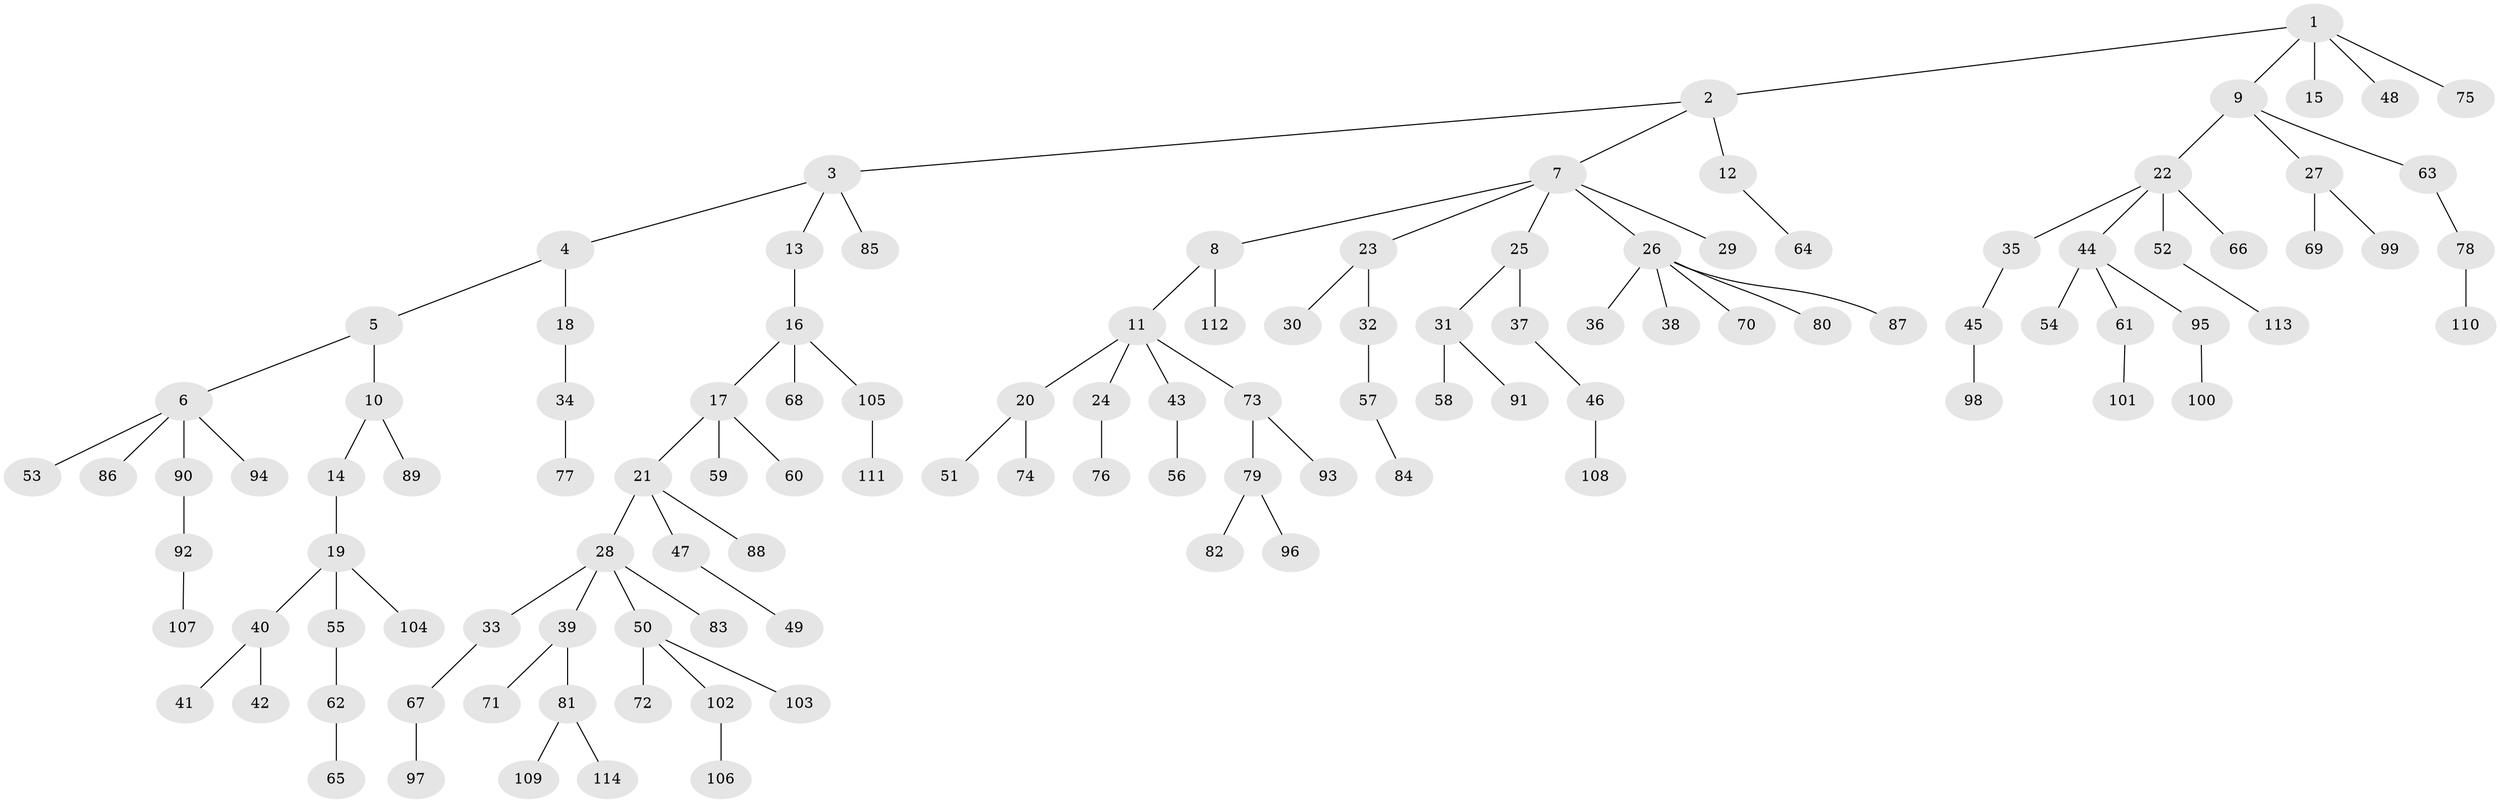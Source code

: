 // coarse degree distribution, {7: 0.02564102564102564, 8: 0.01282051282051282, 3: 0.1282051282051282, 4: 0.038461538461538464, 6: 0.01282051282051282, 1: 0.5641025641025641, 2: 0.19230769230769232, 5: 0.02564102564102564}
// Generated by graph-tools (version 1.1) at 2025/52/02/27/25 19:52:12]
// undirected, 114 vertices, 113 edges
graph export_dot {
graph [start="1"]
  node [color=gray90,style=filled];
  1;
  2;
  3;
  4;
  5;
  6;
  7;
  8;
  9;
  10;
  11;
  12;
  13;
  14;
  15;
  16;
  17;
  18;
  19;
  20;
  21;
  22;
  23;
  24;
  25;
  26;
  27;
  28;
  29;
  30;
  31;
  32;
  33;
  34;
  35;
  36;
  37;
  38;
  39;
  40;
  41;
  42;
  43;
  44;
  45;
  46;
  47;
  48;
  49;
  50;
  51;
  52;
  53;
  54;
  55;
  56;
  57;
  58;
  59;
  60;
  61;
  62;
  63;
  64;
  65;
  66;
  67;
  68;
  69;
  70;
  71;
  72;
  73;
  74;
  75;
  76;
  77;
  78;
  79;
  80;
  81;
  82;
  83;
  84;
  85;
  86;
  87;
  88;
  89;
  90;
  91;
  92;
  93;
  94;
  95;
  96;
  97;
  98;
  99;
  100;
  101;
  102;
  103;
  104;
  105;
  106;
  107;
  108;
  109;
  110;
  111;
  112;
  113;
  114;
  1 -- 2;
  1 -- 9;
  1 -- 15;
  1 -- 48;
  1 -- 75;
  2 -- 3;
  2 -- 7;
  2 -- 12;
  3 -- 4;
  3 -- 13;
  3 -- 85;
  4 -- 5;
  4 -- 18;
  5 -- 6;
  5 -- 10;
  6 -- 53;
  6 -- 86;
  6 -- 90;
  6 -- 94;
  7 -- 8;
  7 -- 23;
  7 -- 25;
  7 -- 26;
  7 -- 29;
  8 -- 11;
  8 -- 112;
  9 -- 22;
  9 -- 27;
  9 -- 63;
  10 -- 14;
  10 -- 89;
  11 -- 20;
  11 -- 24;
  11 -- 43;
  11 -- 73;
  12 -- 64;
  13 -- 16;
  14 -- 19;
  16 -- 17;
  16 -- 68;
  16 -- 105;
  17 -- 21;
  17 -- 59;
  17 -- 60;
  18 -- 34;
  19 -- 40;
  19 -- 55;
  19 -- 104;
  20 -- 51;
  20 -- 74;
  21 -- 28;
  21 -- 47;
  21 -- 88;
  22 -- 35;
  22 -- 44;
  22 -- 52;
  22 -- 66;
  23 -- 30;
  23 -- 32;
  24 -- 76;
  25 -- 31;
  25 -- 37;
  26 -- 36;
  26 -- 38;
  26 -- 70;
  26 -- 80;
  26 -- 87;
  27 -- 69;
  27 -- 99;
  28 -- 33;
  28 -- 39;
  28 -- 50;
  28 -- 83;
  31 -- 58;
  31 -- 91;
  32 -- 57;
  33 -- 67;
  34 -- 77;
  35 -- 45;
  37 -- 46;
  39 -- 71;
  39 -- 81;
  40 -- 41;
  40 -- 42;
  43 -- 56;
  44 -- 54;
  44 -- 61;
  44 -- 95;
  45 -- 98;
  46 -- 108;
  47 -- 49;
  50 -- 72;
  50 -- 102;
  50 -- 103;
  52 -- 113;
  55 -- 62;
  57 -- 84;
  61 -- 101;
  62 -- 65;
  63 -- 78;
  67 -- 97;
  73 -- 79;
  73 -- 93;
  78 -- 110;
  79 -- 82;
  79 -- 96;
  81 -- 109;
  81 -- 114;
  90 -- 92;
  92 -- 107;
  95 -- 100;
  102 -- 106;
  105 -- 111;
}
